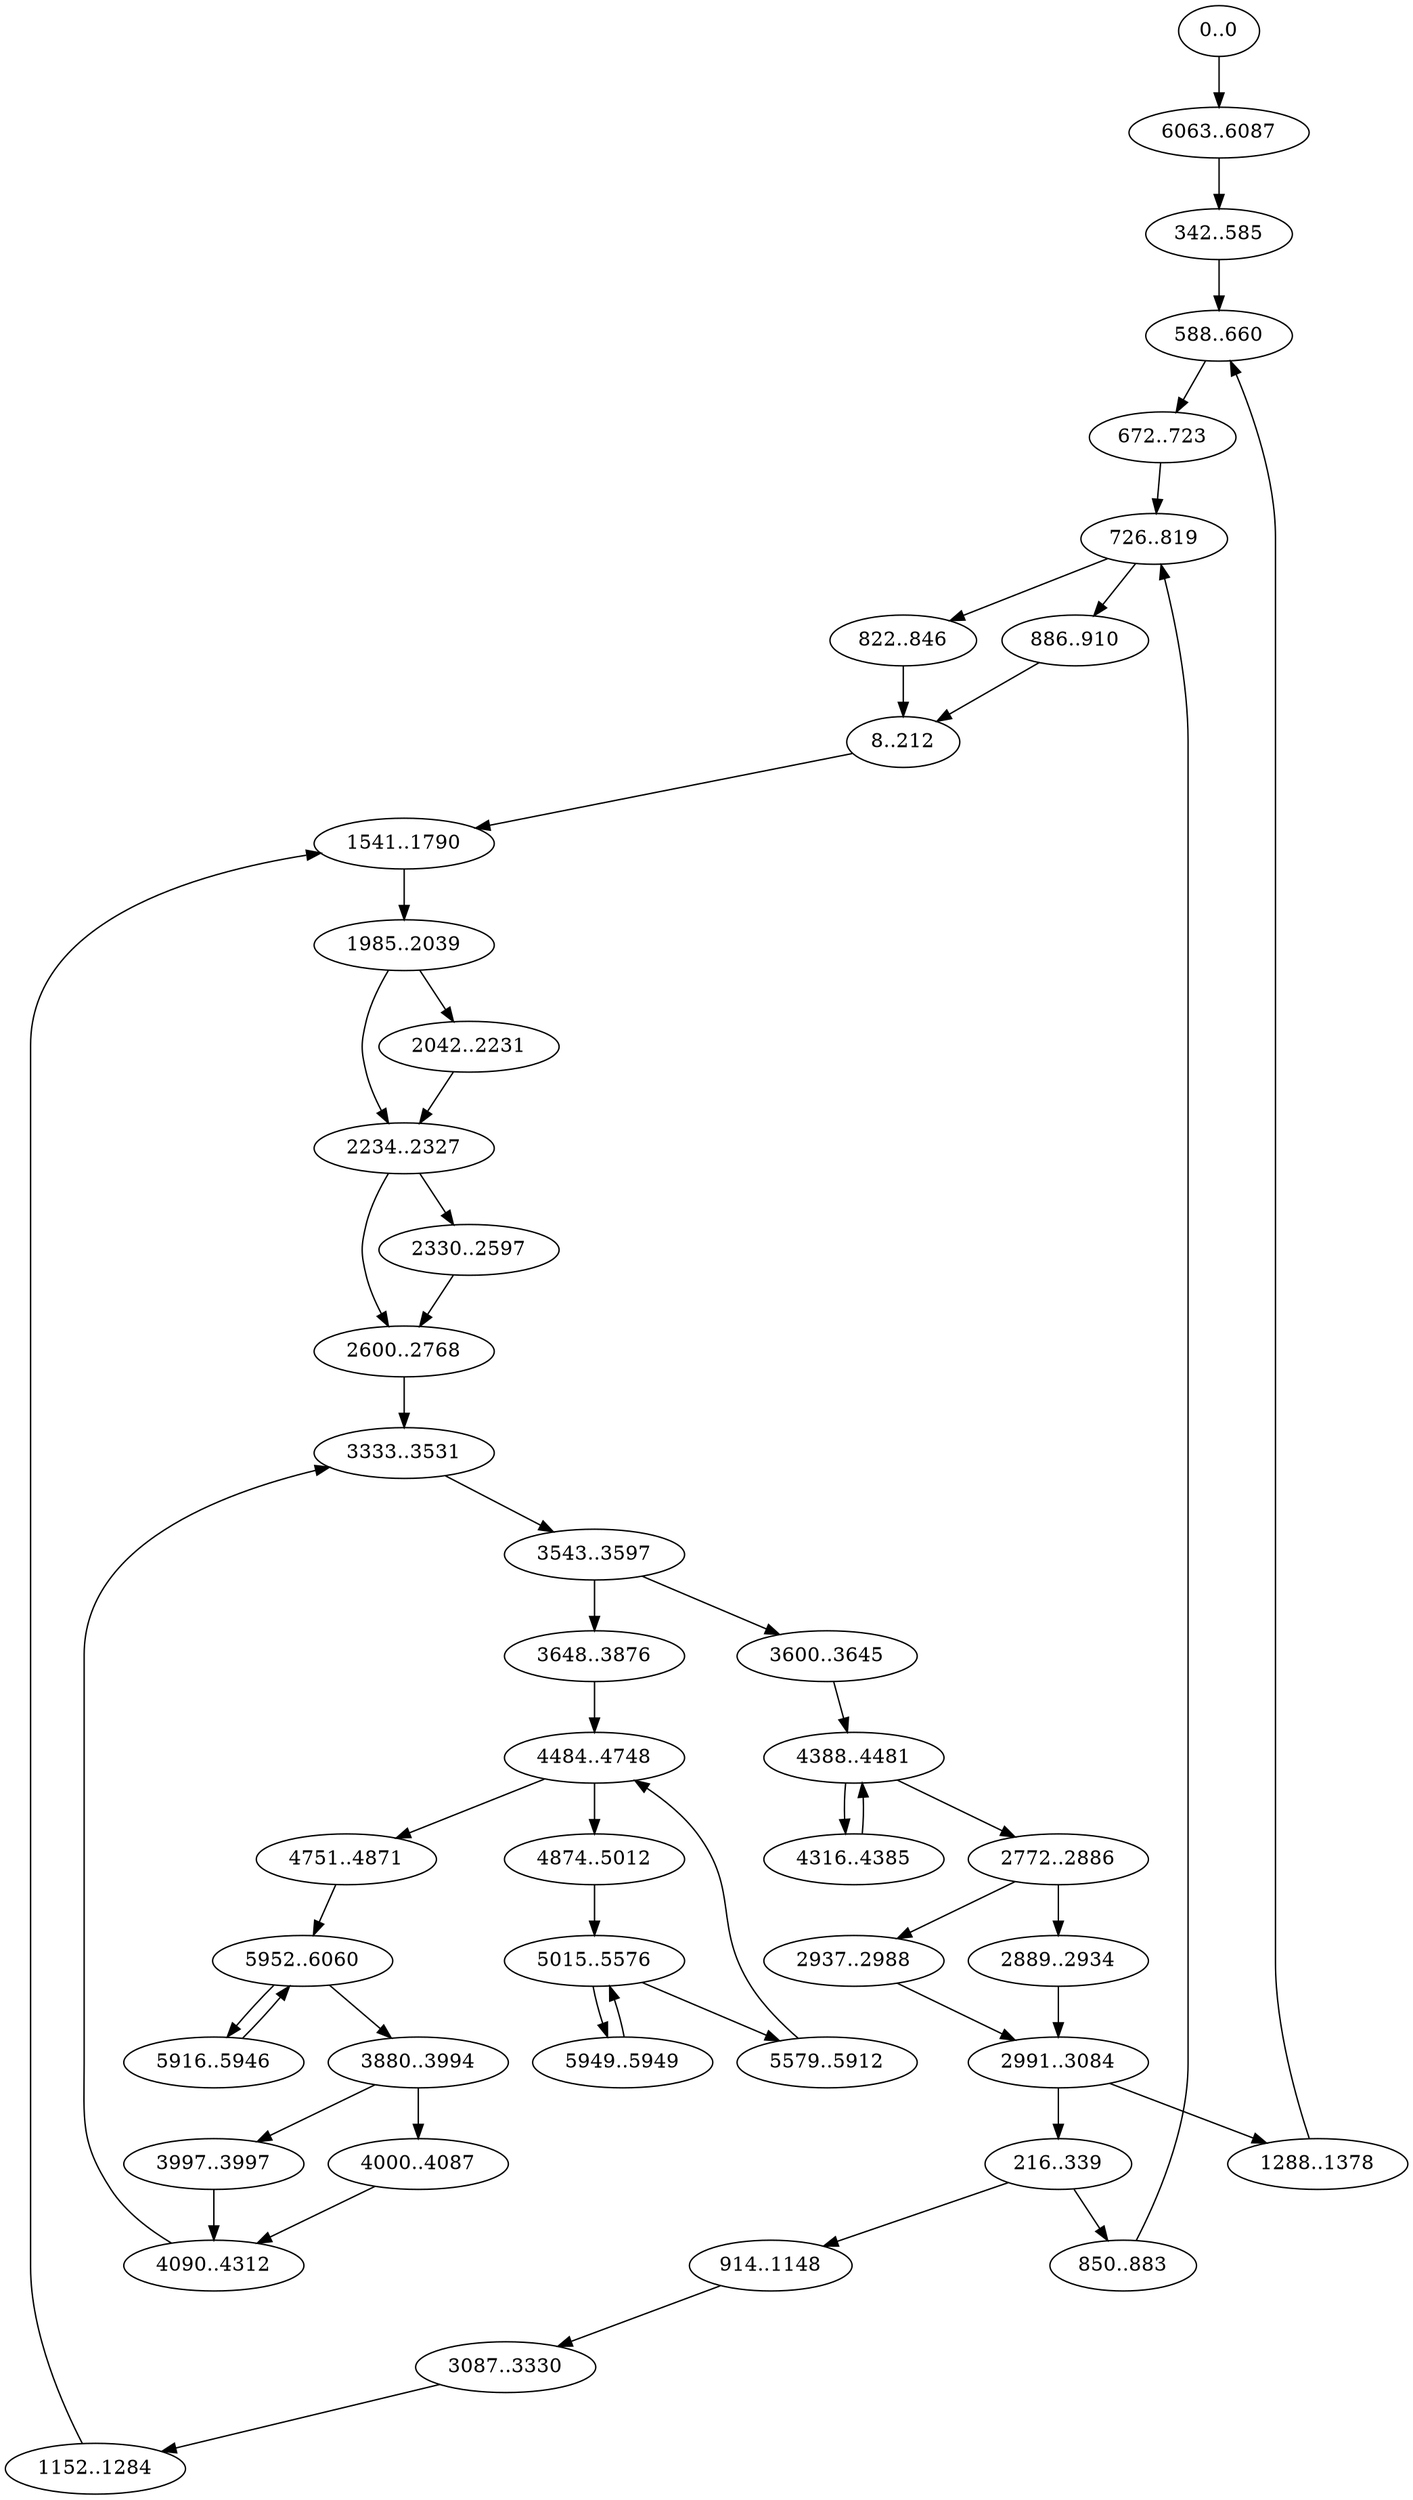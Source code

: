 digraph subleq {
    n0 [label="0..0"];
    n1 [label="8..212"];
    n2 [label="216..339"];
    n3 [label="342..585"];
    n4 [label="588..660"];
    n5 [label="672..723"];
    n6 [label="726..819"];
    n7 [label="822..846"];
    n8 [label="850..883"];
    n9 [label="886..910"];
    n10 [label="914..1148"];
    n11 [label="1152..1284"];
    n12 [label="1288..1378"];
    n13 [label="1541..1790"];
    n14 [label="1985..2039"];
    n15 [label="2042..2231"];
    n16 [label="2234..2327"];
    n17 [label="2330..2597"];
    n18 [label="2600..2768"];
    n19 [label="2772..2886"];
    n20 [label="2889..2934"];
    n21 [label="2937..2988"];
    n22 [label="2991..3084"];
    n23 [label="3087..3330"];
    n24 [label="3333..3531"];
    n25 [label="3543..3597"];
    n26 [label="3600..3645"];
    n27 [label="3648..3876"];
    n28 [label="3880..3994"];
    n29 [label="3997..3997"];
    n30 [label="4000..4087"];
    n31 [label="4090..4312"];
    n32 [label="4316..4385"];
    n33 [label="4388..4481"];
    n34 [label="4484..4748"];
    n35 [label="4751..4871"];
    n36 [label="4874..5012"];
    n37 [label="5015..5576"];
    n38 [label="5579..5912"];
    n39 [label="5916..5946"];
    n40 [label="5949..5949"];
    n41 [label="5952..6060"];
    n42 [label="6063..6087"];
    n0 -> n42;
    n1 -> n13;
    n2 -> n8;
    n2 -> n10;
    n3 -> n4;
    n4 -> n5;
    n5 -> n6;
    n6 -> n9;
    n6 -> n7;
    n7 -> n1;
    n8 -> n6;
    n9 -> n1;
    n10 -> n23;
    n11 -> n13;
    n12 -> n4;
    n13 -> n14;
    n14 -> n16;
    n14 -> n15;
    n15 -> n16;
    n16 -> n18;
    n16 -> n17;
    n17 -> n18;
    n18 -> n24;
    n19 -> n20;
    n19 -> n21;
    n20 -> n22;
    n21 -> n22;
    n22 -> n2;
    n22 -> n12;
    n23 -> n11;
    n24 -> n25;
    n25 -> n27;
    n25 -> n26;
    n26 -> n33;
    n27 -> n34;
    n28 -> n30;
    n28 -> n29;
    n29 -> n31;
    n30 -> n31;
    n31 -> n24;
    n32 -> n33;
    n33 -> n19;
    n33 -> n32;
    n34 -> n36;
    n34 -> n35;
    n35 -> n41;
    n36 -> n37;
    n37 -> n38;
    n37 -> n40;
    n38 -> n34;
    n39 -> n41;
    n40 -> n37;
    n41 -> n28;
    n41 -> n39;
    n42 -> n3;
}
